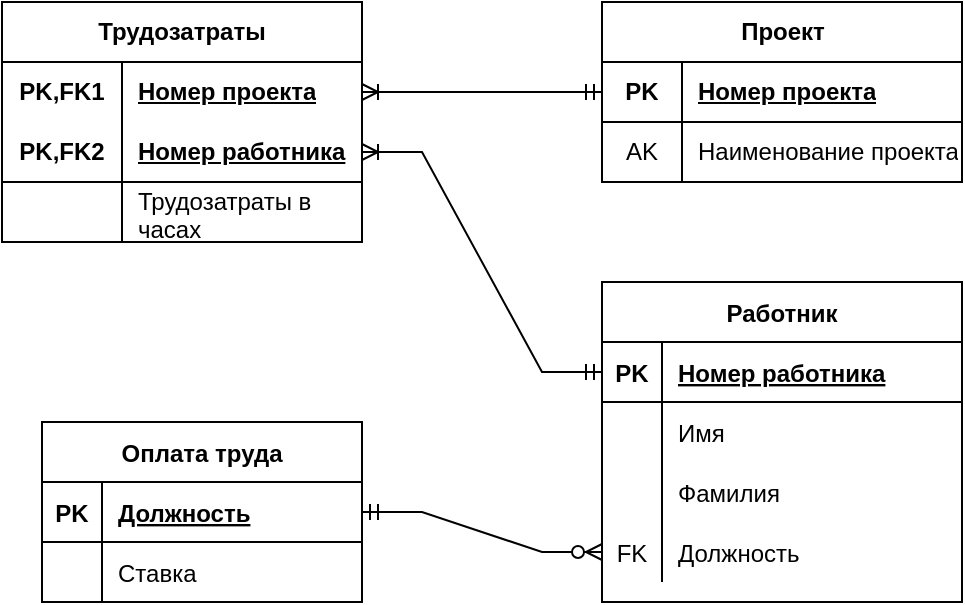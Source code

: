 <mxfile version="24.7.16">
  <diagram id="R2lEEEUBdFMjLlhIrx00" name="Page-1">
    <mxGraphModel dx="1434" dy="739" grid="1" gridSize="10" guides="1" tooltips="1" connect="1" arrows="1" fold="1" page="1" pageScale="1" pageWidth="850" pageHeight="1100" math="0" shadow="0" extFonts="Permanent Marker^https://fonts.googleapis.com/css?family=Permanent+Marker">
      <root>
        <mxCell id="0" />
        <mxCell id="1" parent="0" />
        <mxCell id="ffb_9wgyokFleBMDdoG3-15" value="Работник" style="shape=table;startSize=30;container=1;collapsible=1;childLayout=tableLayout;fixedRows=1;rowLines=0;fontStyle=1;align=center;resizeLast=1;" parent="1" vertex="1">
          <mxGeometry x="450" y="180" width="180" height="160" as="geometry" />
        </mxCell>
        <mxCell id="ffb_9wgyokFleBMDdoG3-16" value="" style="shape=partialRectangle;collapsible=0;dropTarget=0;pointerEvents=0;fillColor=none;points=[[0,0.5],[1,0.5]];portConstraint=eastwest;top=0;left=0;right=0;bottom=1;" parent="ffb_9wgyokFleBMDdoG3-15" vertex="1">
          <mxGeometry y="30" width="180" height="30" as="geometry" />
        </mxCell>
        <mxCell id="ffb_9wgyokFleBMDdoG3-17" value="PK" style="shape=partialRectangle;overflow=hidden;connectable=0;fillColor=none;top=0;left=0;bottom=0;right=0;fontStyle=1;" parent="ffb_9wgyokFleBMDdoG3-16" vertex="1">
          <mxGeometry width="30" height="30" as="geometry">
            <mxRectangle width="30" height="30" as="alternateBounds" />
          </mxGeometry>
        </mxCell>
        <mxCell id="ffb_9wgyokFleBMDdoG3-18" value="Номер работника" style="shape=partialRectangle;overflow=hidden;connectable=0;fillColor=none;top=0;left=0;bottom=0;right=0;align=left;spacingLeft=6;fontStyle=5;" parent="ffb_9wgyokFleBMDdoG3-16" vertex="1">
          <mxGeometry x="30" width="150" height="30" as="geometry">
            <mxRectangle width="150" height="30" as="alternateBounds" />
          </mxGeometry>
        </mxCell>
        <mxCell id="ffb_9wgyokFleBMDdoG3-19" value="" style="shape=partialRectangle;collapsible=0;dropTarget=0;pointerEvents=0;fillColor=none;points=[[0,0.5],[1,0.5]];portConstraint=eastwest;top=0;left=0;right=0;bottom=0;" parent="ffb_9wgyokFleBMDdoG3-15" vertex="1">
          <mxGeometry y="60" width="180" height="30" as="geometry" />
        </mxCell>
        <mxCell id="ffb_9wgyokFleBMDdoG3-20" value="" style="shape=partialRectangle;overflow=hidden;connectable=0;fillColor=none;top=0;left=0;bottom=0;right=0;" parent="ffb_9wgyokFleBMDdoG3-19" vertex="1">
          <mxGeometry width="30" height="30" as="geometry">
            <mxRectangle width="30" height="30" as="alternateBounds" />
          </mxGeometry>
        </mxCell>
        <mxCell id="ffb_9wgyokFleBMDdoG3-21" value="Имя" style="shape=partialRectangle;overflow=hidden;connectable=0;fillColor=none;top=0;left=0;bottom=0;right=0;align=left;spacingLeft=6;" parent="ffb_9wgyokFleBMDdoG3-19" vertex="1">
          <mxGeometry x="30" width="150" height="30" as="geometry">
            <mxRectangle width="150" height="30" as="alternateBounds" />
          </mxGeometry>
        </mxCell>
        <mxCell id="ffb_9wgyokFleBMDdoG3-22" style="shape=partialRectangle;collapsible=0;dropTarget=0;pointerEvents=0;fillColor=none;points=[[0,0.5],[1,0.5]];portConstraint=eastwest;top=0;left=0;right=0;bottom=0;" parent="ffb_9wgyokFleBMDdoG3-15" vertex="1">
          <mxGeometry y="90" width="180" height="30" as="geometry" />
        </mxCell>
        <mxCell id="ffb_9wgyokFleBMDdoG3-23" value="" style="shape=partialRectangle;overflow=hidden;connectable=0;fillColor=none;top=0;left=0;bottom=0;right=0;" parent="ffb_9wgyokFleBMDdoG3-22" vertex="1">
          <mxGeometry width="30" height="30" as="geometry">
            <mxRectangle width="30" height="30" as="alternateBounds" />
          </mxGeometry>
        </mxCell>
        <mxCell id="ffb_9wgyokFleBMDdoG3-24" value="Фамилия" style="shape=partialRectangle;overflow=hidden;connectable=0;fillColor=none;top=0;left=0;bottom=0;right=0;align=left;spacingLeft=6;" parent="ffb_9wgyokFleBMDdoG3-22" vertex="1">
          <mxGeometry x="30" width="150" height="30" as="geometry">
            <mxRectangle width="150" height="30" as="alternateBounds" />
          </mxGeometry>
        </mxCell>
        <mxCell id="ffb_9wgyokFleBMDdoG3-25" style="shape=partialRectangle;collapsible=0;dropTarget=0;pointerEvents=0;fillColor=none;points=[[0,0.5],[1,0.5]];portConstraint=eastwest;top=0;left=0;right=0;bottom=0;" parent="ffb_9wgyokFleBMDdoG3-15" vertex="1">
          <mxGeometry y="120" width="180" height="30" as="geometry" />
        </mxCell>
        <mxCell id="ffb_9wgyokFleBMDdoG3-26" value="FK" style="shape=partialRectangle;overflow=hidden;connectable=0;fillColor=none;top=0;left=0;bottom=0;right=0;" parent="ffb_9wgyokFleBMDdoG3-25" vertex="1">
          <mxGeometry width="30" height="30" as="geometry">
            <mxRectangle width="30" height="30" as="alternateBounds" />
          </mxGeometry>
        </mxCell>
        <mxCell id="ffb_9wgyokFleBMDdoG3-27" value="Должность" style="shape=partialRectangle;overflow=hidden;connectable=0;fillColor=none;top=0;left=0;bottom=0;right=0;align=left;spacingLeft=6;" parent="ffb_9wgyokFleBMDdoG3-25" vertex="1">
          <mxGeometry x="30" width="150" height="30" as="geometry">
            <mxRectangle width="150" height="30" as="alternateBounds" />
          </mxGeometry>
        </mxCell>
        <mxCell id="ffb_9wgyokFleBMDdoG3-32" value="" style="edgeStyle=entityRelationEdgeStyle;fontSize=12;html=1;endArrow=ERzeroToMany;startArrow=ERmandOne;rounded=0;exitX=1;exitY=0.5;exitDx=0;exitDy=0;entryX=0;entryY=0.5;entryDx=0;entryDy=0;" parent="1" source="ffb_9wgyokFleBMDdoG3-63" target="ffb_9wgyokFleBMDdoG3-25" edge="1">
          <mxGeometry width="100" height="100" relative="1" as="geometry">
            <mxPoint x="200" y="500" as="sourcePoint" />
            <mxPoint x="110" y="570" as="targetPoint" />
          </mxGeometry>
        </mxCell>
        <mxCell id="ffb_9wgyokFleBMDdoG3-33" value="Проект" style="shape=table;startSize=30;container=1;collapsible=1;childLayout=tableLayout;fixedRows=1;rowLines=0;fontStyle=1;align=center;resizeLast=1;html=1;" parent="1" vertex="1">
          <mxGeometry x="450" y="40" width="180" height="90" as="geometry" />
        </mxCell>
        <mxCell id="ffb_9wgyokFleBMDdoG3-34" value="" style="shape=tableRow;horizontal=0;startSize=0;swimlaneHead=0;swimlaneBody=0;fillColor=none;collapsible=0;dropTarget=0;points=[[0,0.5],[1,0.5]];portConstraint=eastwest;top=0;left=0;right=0;bottom=1;" parent="ffb_9wgyokFleBMDdoG3-33" vertex="1">
          <mxGeometry y="30" width="180" height="30" as="geometry" />
        </mxCell>
        <mxCell id="ffb_9wgyokFleBMDdoG3-35" value="PK" style="shape=partialRectangle;connectable=0;fillColor=none;top=0;left=0;bottom=0;right=0;fontStyle=1;overflow=hidden;whiteSpace=wrap;html=1;" parent="ffb_9wgyokFleBMDdoG3-34" vertex="1">
          <mxGeometry width="40" height="30" as="geometry">
            <mxRectangle width="40" height="30" as="alternateBounds" />
          </mxGeometry>
        </mxCell>
        <mxCell id="ffb_9wgyokFleBMDdoG3-36" value="&lt;span style=&quot;text-wrap: nowrap;&quot;&gt;Номер проекта&lt;/span&gt;" style="shape=partialRectangle;connectable=0;fillColor=none;top=0;left=0;bottom=0;right=0;align=left;spacingLeft=6;fontStyle=5;overflow=hidden;whiteSpace=wrap;html=1;" parent="ffb_9wgyokFleBMDdoG3-34" vertex="1">
          <mxGeometry x="40" width="140" height="30" as="geometry">
            <mxRectangle width="140" height="30" as="alternateBounds" />
          </mxGeometry>
        </mxCell>
        <mxCell id="ffb_9wgyokFleBMDdoG3-53" style="shape=tableRow;horizontal=0;startSize=0;swimlaneHead=0;swimlaneBody=0;fillColor=none;collapsible=0;dropTarget=0;points=[[0,0.5],[1,0.5]];portConstraint=eastwest;top=0;left=0;right=0;bottom=0;" parent="ffb_9wgyokFleBMDdoG3-33" vertex="1">
          <mxGeometry y="60" width="180" height="30" as="geometry" />
        </mxCell>
        <mxCell id="ffb_9wgyokFleBMDdoG3-54" value="AK" style="shape=partialRectangle;connectable=0;fillColor=none;top=0;left=0;bottom=0;right=0;editable=1;overflow=hidden;whiteSpace=wrap;html=1;" parent="ffb_9wgyokFleBMDdoG3-53" vertex="1">
          <mxGeometry width="40" height="30" as="geometry">
            <mxRectangle width="40" height="30" as="alternateBounds" />
          </mxGeometry>
        </mxCell>
        <mxCell id="ffb_9wgyokFleBMDdoG3-55" value="&lt;span style=&quot;text-wrap: nowrap;&quot;&gt;Наименование проекта&lt;/span&gt;" style="shape=partialRectangle;connectable=0;fillColor=none;top=0;left=0;bottom=0;right=0;align=left;spacingLeft=6;overflow=hidden;whiteSpace=wrap;html=1;" parent="ffb_9wgyokFleBMDdoG3-53" vertex="1">
          <mxGeometry x="40" width="140" height="30" as="geometry">
            <mxRectangle width="140" height="30" as="alternateBounds" />
          </mxGeometry>
        </mxCell>
        <mxCell id="ffb_9wgyokFleBMDdoG3-62" value="Оплата труда" style="shape=table;startSize=30;container=1;collapsible=1;childLayout=tableLayout;fixedRows=1;rowLines=0;fontStyle=1;align=center;resizeLast=1;" parent="1" vertex="1">
          <mxGeometry x="170" y="250" width="160" height="90" as="geometry" />
        </mxCell>
        <mxCell id="ffb_9wgyokFleBMDdoG3-63" value="" style="shape=partialRectangle;collapsible=0;dropTarget=0;pointerEvents=0;fillColor=none;points=[[0,0.5],[1,0.5]];portConstraint=eastwest;top=0;left=0;right=0;bottom=1;" parent="ffb_9wgyokFleBMDdoG3-62" vertex="1">
          <mxGeometry y="30" width="160" height="30" as="geometry" />
        </mxCell>
        <mxCell id="ffb_9wgyokFleBMDdoG3-64" value="PK" style="shape=partialRectangle;overflow=hidden;connectable=0;fillColor=none;top=0;left=0;bottom=0;right=0;fontStyle=1;" parent="ffb_9wgyokFleBMDdoG3-63" vertex="1">
          <mxGeometry width="30" height="30" as="geometry">
            <mxRectangle width="30" height="30" as="alternateBounds" />
          </mxGeometry>
        </mxCell>
        <mxCell id="ffb_9wgyokFleBMDdoG3-65" value="Должность" style="shape=partialRectangle;overflow=hidden;connectable=0;fillColor=none;top=0;left=0;bottom=0;right=0;align=left;spacingLeft=6;fontStyle=5;" parent="ffb_9wgyokFleBMDdoG3-63" vertex="1">
          <mxGeometry x="30" width="130" height="30" as="geometry">
            <mxRectangle width="130" height="30" as="alternateBounds" />
          </mxGeometry>
        </mxCell>
        <mxCell id="ffb_9wgyokFleBMDdoG3-66" value="" style="shape=partialRectangle;collapsible=0;dropTarget=0;pointerEvents=0;fillColor=none;points=[[0,0.5],[1,0.5]];portConstraint=eastwest;top=0;left=0;right=0;bottom=0;" parent="ffb_9wgyokFleBMDdoG3-62" vertex="1">
          <mxGeometry y="60" width="160" height="30" as="geometry" />
        </mxCell>
        <mxCell id="ffb_9wgyokFleBMDdoG3-67" value="" style="shape=partialRectangle;overflow=hidden;connectable=0;fillColor=none;top=0;left=0;bottom=0;right=0;" parent="ffb_9wgyokFleBMDdoG3-66" vertex="1">
          <mxGeometry width="30" height="30" as="geometry">
            <mxRectangle width="30" height="30" as="alternateBounds" />
          </mxGeometry>
        </mxCell>
        <mxCell id="ffb_9wgyokFleBMDdoG3-68" value="Ставка" style="shape=partialRectangle;overflow=hidden;connectable=0;fillColor=none;top=0;left=0;bottom=0;right=0;align=left;spacingLeft=6;" parent="ffb_9wgyokFleBMDdoG3-66" vertex="1">
          <mxGeometry x="30" width="130" height="30" as="geometry">
            <mxRectangle width="130" height="30" as="alternateBounds" />
          </mxGeometry>
        </mxCell>
        <mxCell id="Yas0MzdspUVxvhbpCnOp-1" value="&lt;span style=&quot;white-space: nowrap;&quot;&gt;Трудозатраты&lt;/span&gt;" style="shape=table;startSize=30;container=1;collapsible=1;childLayout=tableLayout;fixedRows=1;rowLines=0;fontStyle=1;align=center;resizeLast=1;html=1;whiteSpace=wrap;" vertex="1" parent="1">
          <mxGeometry x="150" y="40" width="180" height="120" as="geometry" />
        </mxCell>
        <mxCell id="Yas0MzdspUVxvhbpCnOp-2" value="" style="shape=tableRow;horizontal=0;startSize=0;swimlaneHead=0;swimlaneBody=0;fillColor=none;collapsible=0;dropTarget=0;points=[[0,0.5],[1,0.5]];portConstraint=eastwest;top=0;left=0;right=0;bottom=0;html=1;" vertex="1" parent="Yas0MzdspUVxvhbpCnOp-1">
          <mxGeometry y="30" width="180" height="30" as="geometry" />
        </mxCell>
        <mxCell id="Yas0MzdspUVxvhbpCnOp-3" value="PK,FK1" style="shape=partialRectangle;connectable=0;fillColor=none;top=0;left=0;bottom=0;right=0;fontStyle=1;overflow=hidden;html=1;whiteSpace=wrap;" vertex="1" parent="Yas0MzdspUVxvhbpCnOp-2">
          <mxGeometry width="60" height="30" as="geometry">
            <mxRectangle width="60" height="30" as="alternateBounds" />
          </mxGeometry>
        </mxCell>
        <mxCell id="Yas0MzdspUVxvhbpCnOp-4" value="Номер проекта" style="shape=partialRectangle;connectable=0;fillColor=none;top=0;left=0;bottom=0;right=0;align=left;spacingLeft=6;fontStyle=5;overflow=hidden;html=1;whiteSpace=wrap;" vertex="1" parent="Yas0MzdspUVxvhbpCnOp-2">
          <mxGeometry x="60" width="120" height="30" as="geometry">
            <mxRectangle width="120" height="30" as="alternateBounds" />
          </mxGeometry>
        </mxCell>
        <mxCell id="Yas0MzdspUVxvhbpCnOp-5" value="" style="shape=tableRow;horizontal=0;startSize=0;swimlaneHead=0;swimlaneBody=0;fillColor=none;collapsible=0;dropTarget=0;points=[[0,0.5],[1,0.5]];portConstraint=eastwest;top=0;left=0;right=0;bottom=1;html=1;" vertex="1" parent="Yas0MzdspUVxvhbpCnOp-1">
          <mxGeometry y="60" width="180" height="30" as="geometry" />
        </mxCell>
        <mxCell id="Yas0MzdspUVxvhbpCnOp-6" value="PK,FK2" style="shape=partialRectangle;connectable=0;fillColor=none;top=0;left=0;bottom=0;right=0;fontStyle=1;overflow=hidden;html=1;whiteSpace=wrap;" vertex="1" parent="Yas0MzdspUVxvhbpCnOp-5">
          <mxGeometry width="60" height="30" as="geometry">
            <mxRectangle width="60" height="30" as="alternateBounds" />
          </mxGeometry>
        </mxCell>
        <mxCell id="Yas0MzdspUVxvhbpCnOp-7" value="Номер работника" style="shape=partialRectangle;connectable=0;fillColor=none;top=0;left=0;bottom=0;right=0;align=left;spacingLeft=6;fontStyle=5;overflow=hidden;html=1;whiteSpace=wrap;" vertex="1" parent="Yas0MzdspUVxvhbpCnOp-5">
          <mxGeometry x="60" width="120" height="30" as="geometry">
            <mxRectangle width="120" height="30" as="alternateBounds" />
          </mxGeometry>
        </mxCell>
        <mxCell id="Yas0MzdspUVxvhbpCnOp-8" value="" style="shape=tableRow;horizontal=0;startSize=0;swimlaneHead=0;swimlaneBody=0;fillColor=none;collapsible=0;dropTarget=0;points=[[0,0.5],[1,0.5]];portConstraint=eastwest;top=0;left=0;right=0;bottom=0;html=1;" vertex="1" parent="Yas0MzdspUVxvhbpCnOp-1">
          <mxGeometry y="90" width="180" height="30" as="geometry" />
        </mxCell>
        <mxCell id="Yas0MzdspUVxvhbpCnOp-9" value="" style="shape=partialRectangle;connectable=0;fillColor=none;top=0;left=0;bottom=0;right=0;editable=1;overflow=hidden;html=1;whiteSpace=wrap;" vertex="1" parent="Yas0MzdspUVxvhbpCnOp-8">
          <mxGeometry width="60" height="30" as="geometry">
            <mxRectangle width="60" height="30" as="alternateBounds" />
          </mxGeometry>
        </mxCell>
        <mxCell id="Yas0MzdspUVxvhbpCnOp-10" value="Трудозатраты в часах" style="shape=partialRectangle;connectable=0;fillColor=none;top=0;left=0;bottom=0;right=0;align=left;spacingLeft=6;overflow=hidden;html=1;whiteSpace=wrap;" vertex="1" parent="Yas0MzdspUVxvhbpCnOp-8">
          <mxGeometry x="60" width="120" height="30" as="geometry">
            <mxRectangle width="120" height="30" as="alternateBounds" />
          </mxGeometry>
        </mxCell>
        <mxCell id="Yas0MzdspUVxvhbpCnOp-14" value="" style="edgeStyle=entityRelationEdgeStyle;fontSize=12;html=1;endArrow=ERoneToMany;startArrow=ERmandOne;rounded=0;exitX=0;exitY=0.5;exitDx=0;exitDy=0;entryX=1;entryY=0.5;entryDx=0;entryDy=0;" edge="1" parent="1" source="ffb_9wgyokFleBMDdoG3-34" target="Yas0MzdspUVxvhbpCnOp-2">
          <mxGeometry width="100" height="100" relative="1" as="geometry">
            <mxPoint x="370" y="330" as="sourcePoint" />
            <mxPoint x="380" y="-20" as="targetPoint" />
          </mxGeometry>
        </mxCell>
        <mxCell id="Yas0MzdspUVxvhbpCnOp-15" value="" style="edgeStyle=entityRelationEdgeStyle;fontSize=12;html=1;endArrow=ERoneToMany;startArrow=ERmandOne;rounded=0;exitX=0;exitY=0.5;exitDx=0;exitDy=0;entryX=1;entryY=0.5;entryDx=0;entryDy=0;" edge="1" parent="1" source="ffb_9wgyokFleBMDdoG3-16" target="Yas0MzdspUVxvhbpCnOp-5">
          <mxGeometry width="100" height="100" relative="1" as="geometry">
            <mxPoint x="290" y="180" as="sourcePoint" />
            <mxPoint x="320" y="210" as="targetPoint" />
          </mxGeometry>
        </mxCell>
      </root>
    </mxGraphModel>
  </diagram>
</mxfile>
